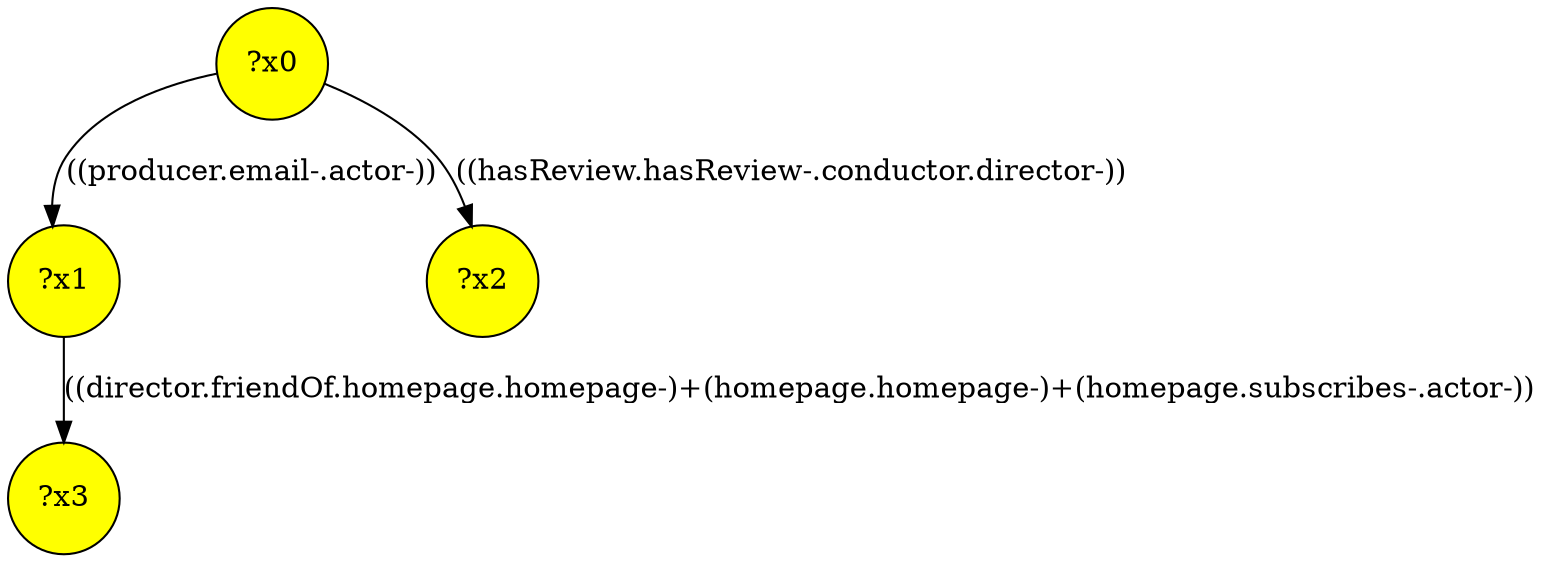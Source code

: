 digraph g {
	x3 [fillcolor="yellow", style="filled," shape=circle, label="?x3"];
	x0 [fillcolor="yellow", style="filled," shape=circle, label="?x0"];
	x1 [fillcolor="yellow", style="filled," shape=circle, label="?x1"];
	x2 [fillcolor="yellow", style="filled," shape=circle, label="?x2"];
	x0 -> x1 [label="((producer.email-.actor-))"];
	x0 -> x2 [label="((hasReview.hasReview-.conductor.director-))"];
	x1 -> x3 [label="((director.friendOf.homepage.homepage-)+(homepage.homepage-)+(homepage.subscribes-.actor-))"];
}
